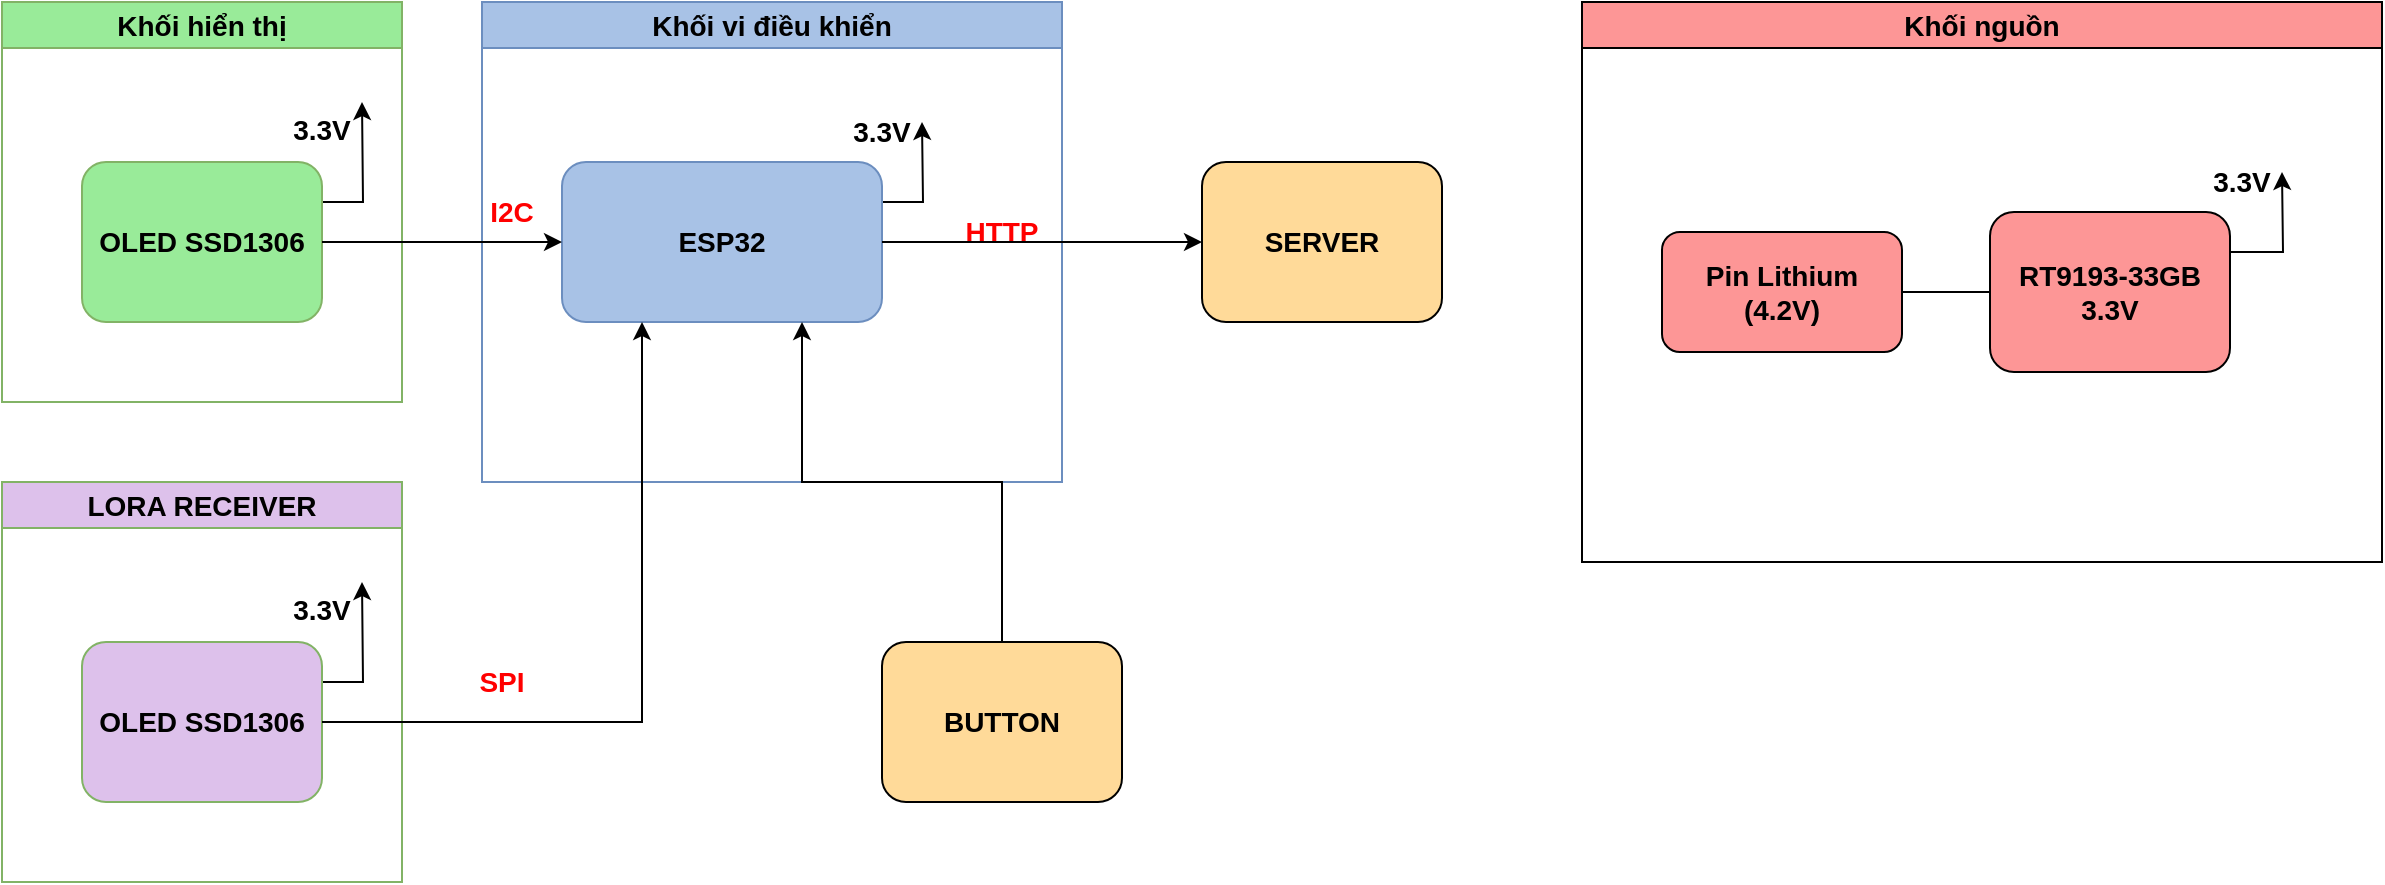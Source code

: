 <mxfile version="24.8.3">
  <diagram name="Trang-1" id="HcJw1_d0vRw97RPuCvvr">
    <mxGraphModel dx="1829" dy="965" grid="1" gridSize="10" guides="1" tooltips="1" connect="1" arrows="1" fold="1" page="1" pageScale="1" pageWidth="1654" pageHeight="2336" math="0" shadow="0">
      <root>
        <mxCell id="0" />
        <mxCell id="1" parent="0" />
        <mxCell id="5-ZOWW9k_i4QJJPhr3TA-1" value="Khối hiển thị" style="swimlane;whiteSpace=wrap;html=1;fontStyle=1;fontSize=14;fillColor=#99EB99;strokeColor=#82b366;" vertex="1" parent="1">
          <mxGeometry x="80" y="120" width="200" height="200" as="geometry" />
        </mxCell>
        <mxCell id="5-ZOWW9k_i4QJJPhr3TA-2" style="edgeStyle=orthogonalEdgeStyle;rounded=0;orthogonalLoop=1;jettySize=auto;html=1;exitX=1;exitY=0.25;exitDx=0;exitDy=0;fontStyle=1;fontSize=14;" edge="1" parent="5-ZOWW9k_i4QJJPhr3TA-1" source="5-ZOWW9k_i4QJJPhr3TA-3">
          <mxGeometry relative="1" as="geometry">
            <mxPoint x="180" y="50" as="targetPoint" />
          </mxGeometry>
        </mxCell>
        <mxCell id="5-ZOWW9k_i4QJJPhr3TA-3" value="OLED SSD1306" style="rounded=1;whiteSpace=wrap;html=1;fontStyle=1;fontSize=14;fillColor=#99eb99;strokeColor=#82b366;" vertex="1" parent="5-ZOWW9k_i4QJJPhr3TA-1">
          <mxGeometry x="40" y="80" width="120" height="80" as="geometry" />
        </mxCell>
        <mxCell id="5-ZOWW9k_i4QJJPhr3TA-4" value="3.3V" style="text;html=1;align=center;verticalAlign=middle;whiteSpace=wrap;rounded=0;fontStyle=1;fontSize=14;" vertex="1" parent="5-ZOWW9k_i4QJJPhr3TA-1">
          <mxGeometry x="130" y="49" width="60" height="30" as="geometry" />
        </mxCell>
        <mxCell id="5-ZOWW9k_i4QJJPhr3TA-5" value="Khối vi điều khiển" style="swimlane;whiteSpace=wrap;html=1;fontStyle=1;fontSize=14;fillColor=#a8c2e6;strokeColor=#6c8ebf;" vertex="1" parent="1">
          <mxGeometry x="320" y="120" width="290" height="240" as="geometry" />
        </mxCell>
        <mxCell id="5-ZOWW9k_i4QJJPhr3TA-6" style="edgeStyle=orthogonalEdgeStyle;rounded=0;orthogonalLoop=1;jettySize=auto;html=1;exitX=1;exitY=0.25;exitDx=0;exitDy=0;fontStyle=1;fontSize=14;" edge="1" parent="5-ZOWW9k_i4QJJPhr3TA-5" source="5-ZOWW9k_i4QJJPhr3TA-8">
          <mxGeometry relative="1" as="geometry">
            <mxPoint x="220" y="60" as="targetPoint" />
          </mxGeometry>
        </mxCell>
        <mxCell id="5-ZOWW9k_i4QJJPhr3TA-8" value="ESP32" style="rounded=1;whiteSpace=wrap;html=1;fontStyle=1;fontSize=14;fillColor=#a8c2e6;strokeColor=#6c8ebf;" vertex="1" parent="5-ZOWW9k_i4QJJPhr3TA-5">
          <mxGeometry x="40" y="80" width="160" height="80" as="geometry" />
        </mxCell>
        <mxCell id="5-ZOWW9k_i4QJJPhr3TA-11" value="3.3V" style="text;html=1;align=center;verticalAlign=middle;whiteSpace=wrap;rounded=0;fontStyle=1;fontSize=14;" vertex="1" parent="5-ZOWW9k_i4QJJPhr3TA-5">
          <mxGeometry x="170" y="50" width="60" height="30" as="geometry" />
        </mxCell>
        <mxCell id="5-ZOWW9k_i4QJJPhr3TA-16" value="I2C" style="text;html=1;align=center;verticalAlign=middle;whiteSpace=wrap;rounded=0;fontStyle=1;fontColor=#FF0000;fontSize=14;" vertex="1" parent="5-ZOWW9k_i4QJJPhr3TA-5">
          <mxGeometry x="-15" y="90" width="60" height="30" as="geometry" />
        </mxCell>
        <mxCell id="5-ZOWW9k_i4QJJPhr3TA-15" value="HTTP" style="text;html=1;align=center;verticalAlign=middle;whiteSpace=wrap;rounded=0;fontStyle=1;fontColor=#FF0000;fontSize=14;" vertex="1" parent="5-ZOWW9k_i4QJJPhr3TA-5">
          <mxGeometry x="230" y="100" width="60" height="30" as="geometry" />
        </mxCell>
        <mxCell id="5-ZOWW9k_i4QJJPhr3TA-23" value="Khối nguồn" style="swimlane;whiteSpace=wrap;html=1;fontStyle=1;fontSize=14;fillColor=#fd9696;" vertex="1" parent="1">
          <mxGeometry x="870" y="120" width="400" height="280" as="geometry" />
        </mxCell>
        <mxCell id="5-ZOWW9k_i4QJJPhr3TA-29" style="edgeStyle=orthogonalEdgeStyle;rounded=0;orthogonalLoop=1;jettySize=auto;html=1;exitX=1;exitY=0.25;exitDx=0;exitDy=0;fontStyle=1;fontSize=14;" edge="1" parent="5-ZOWW9k_i4QJJPhr3TA-23" source="5-ZOWW9k_i4QJJPhr3TA-30">
          <mxGeometry relative="1" as="geometry">
            <mxPoint x="350" y="85" as="targetPoint" />
          </mxGeometry>
        </mxCell>
        <mxCell id="5-ZOWW9k_i4QJJPhr3TA-30" value="&lt;span style=&quot;font-size: 14px;&quot;&gt;RT9193-33GB&lt;/span&gt;&lt;div style=&quot;font-size: 14px;&quot;&gt;&lt;span style=&quot;font-size: 14px;&quot;&gt;3.3V&lt;/span&gt;&lt;/div&gt;" style="rounded=1;whiteSpace=wrap;html=1;fontStyle=1;fontSize=14;fillColor=#fd9696;" vertex="1" parent="5-ZOWW9k_i4QJJPhr3TA-23">
          <mxGeometry x="204" y="105" width="120" height="80" as="geometry" />
        </mxCell>
        <mxCell id="5-ZOWW9k_i4QJJPhr3TA-33" style="edgeStyle=orthogonalEdgeStyle;rounded=0;orthogonalLoop=1;jettySize=auto;html=1;exitX=1;exitY=0.5;exitDx=0;exitDy=0;entryX=0;entryY=0.5;entryDx=0;entryDy=0;endArrow=none;endFill=0;fontStyle=1;fontSize=14;" edge="1" parent="5-ZOWW9k_i4QJJPhr3TA-23" source="5-ZOWW9k_i4QJJPhr3TA-36" target="5-ZOWW9k_i4QJJPhr3TA-30">
          <mxGeometry relative="1" as="geometry">
            <mxPoint x="175" y="145" as="sourcePoint" />
          </mxGeometry>
        </mxCell>
        <mxCell id="5-ZOWW9k_i4QJJPhr3TA-34" value="3.3V" style="text;html=1;align=center;verticalAlign=middle;whiteSpace=wrap;rounded=0;fontStyle=1;fontSize=14;" vertex="1" parent="5-ZOWW9k_i4QJJPhr3TA-23">
          <mxGeometry x="300" y="75" width="60" height="30" as="geometry" />
        </mxCell>
        <mxCell id="5-ZOWW9k_i4QJJPhr3TA-36" value="Pin Lithium&lt;div&gt;(4.2V)&lt;/div&gt;" style="rounded=1;whiteSpace=wrap;html=1;fontStyle=1;fontSize=14;fillColor=#fd9696;" vertex="1" parent="5-ZOWW9k_i4QJJPhr3TA-23">
          <mxGeometry x="40" y="115" width="120" height="60" as="geometry" />
        </mxCell>
        <mxCell id="5-ZOWW9k_i4QJJPhr3TA-37" value="SERVER" style="rounded=1;whiteSpace=wrap;html=1;fontStyle=1;fontSize=14;fillColor=#ffda99;" vertex="1" parent="1">
          <mxGeometry x="680" y="200" width="120" height="80" as="geometry" />
        </mxCell>
        <mxCell id="5-ZOWW9k_i4QJJPhr3TA-48" style="edgeStyle=orthogonalEdgeStyle;rounded=0;orthogonalLoop=1;jettySize=auto;html=1;exitX=0.5;exitY=0;exitDx=0;exitDy=0;entryX=0.75;entryY=1;entryDx=0;entryDy=0;" edge="1" parent="1" source="5-ZOWW9k_i4QJJPhr3TA-39" target="5-ZOWW9k_i4QJJPhr3TA-8">
          <mxGeometry relative="1" as="geometry" />
        </mxCell>
        <mxCell id="5-ZOWW9k_i4QJJPhr3TA-39" value="BUTTON" style="rounded=1;whiteSpace=wrap;html=1;fontStyle=1;fontSize=14;fillColor=#ffda99;" vertex="1" parent="1">
          <mxGeometry x="520" y="440" width="120" height="80" as="geometry" />
        </mxCell>
        <mxCell id="5-ZOWW9k_i4QJJPhr3TA-44" style="edgeStyle=orthogonalEdgeStyle;rounded=0;orthogonalLoop=1;jettySize=auto;html=1;exitX=1;exitY=0.5;exitDx=0;exitDy=0;entryX=0;entryY=0.5;entryDx=0;entryDy=0;fontSize=14;" edge="1" parent="1" source="5-ZOWW9k_i4QJJPhr3TA-3" target="5-ZOWW9k_i4QJJPhr3TA-8">
          <mxGeometry relative="1" as="geometry" />
        </mxCell>
        <mxCell id="5-ZOWW9k_i4QJJPhr3TA-47" style="edgeStyle=orthogonalEdgeStyle;rounded=0;orthogonalLoop=1;jettySize=auto;html=1;exitX=1;exitY=0.5;exitDx=0;exitDy=0;entryX=0;entryY=0.5;entryDx=0;entryDy=0;" edge="1" parent="1" source="5-ZOWW9k_i4QJJPhr3TA-8" target="5-ZOWW9k_i4QJJPhr3TA-37">
          <mxGeometry relative="1" as="geometry" />
        </mxCell>
        <mxCell id="5-ZOWW9k_i4QJJPhr3TA-14" value="SPI" style="text;html=1;align=center;verticalAlign=middle;whiteSpace=wrap;rounded=0;fontStyle=1;fontColor=#FF0000;fontSize=14;" vertex="1" parent="1">
          <mxGeometry x="300" y="445" width="60" height="30" as="geometry" />
        </mxCell>
        <mxCell id="5-ZOWW9k_i4QJJPhr3TA-49" value="LORA RECEIVER" style="swimlane;whiteSpace=wrap;html=1;fontStyle=1;fontSize=14;fillColor=#DDC1EB;strokeColor=#82b366;" vertex="1" parent="1">
          <mxGeometry x="80" y="360" width="200" height="200" as="geometry" />
        </mxCell>
        <mxCell id="5-ZOWW9k_i4QJJPhr3TA-50" style="edgeStyle=orthogonalEdgeStyle;rounded=0;orthogonalLoop=1;jettySize=auto;html=1;exitX=1;exitY=0.25;exitDx=0;exitDy=0;fontStyle=1;fontSize=14;" edge="1" parent="5-ZOWW9k_i4QJJPhr3TA-49" source="5-ZOWW9k_i4QJJPhr3TA-51">
          <mxGeometry relative="1" as="geometry">
            <mxPoint x="180" y="50" as="targetPoint" />
          </mxGeometry>
        </mxCell>
        <mxCell id="5-ZOWW9k_i4QJJPhr3TA-51" value="OLED SSD1306" style="rounded=1;whiteSpace=wrap;html=1;fontStyle=1;fontSize=14;fillColor=#DDC1EB;strokeColor=#82b366;" vertex="1" parent="5-ZOWW9k_i4QJJPhr3TA-49">
          <mxGeometry x="40" y="80" width="120" height="80" as="geometry" />
        </mxCell>
        <mxCell id="5-ZOWW9k_i4QJJPhr3TA-52" value="3.3V" style="text;html=1;align=center;verticalAlign=middle;whiteSpace=wrap;rounded=0;fontStyle=1;fontSize=14;" vertex="1" parent="5-ZOWW9k_i4QJJPhr3TA-49">
          <mxGeometry x="130" y="49" width="60" height="30" as="geometry" />
        </mxCell>
        <mxCell id="5-ZOWW9k_i4QJJPhr3TA-53" style="edgeStyle=orthogonalEdgeStyle;rounded=0;orthogonalLoop=1;jettySize=auto;html=1;exitX=1;exitY=0.5;exitDx=0;exitDy=0;entryX=0.25;entryY=1;entryDx=0;entryDy=0;" edge="1" parent="1" source="5-ZOWW9k_i4QJJPhr3TA-51" target="5-ZOWW9k_i4QJJPhr3TA-8">
          <mxGeometry relative="1" as="geometry">
            <Array as="points">
              <mxPoint x="400" y="480" />
            </Array>
          </mxGeometry>
        </mxCell>
      </root>
    </mxGraphModel>
  </diagram>
</mxfile>
